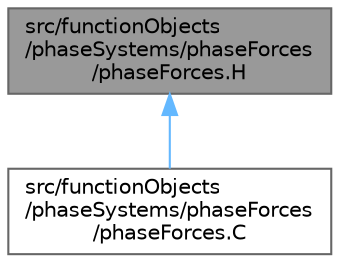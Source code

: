 digraph "src/functionObjects/phaseSystems/phaseForces/phaseForces.H"
{
 // LATEX_PDF_SIZE
  bgcolor="transparent";
  edge [fontname=Helvetica,fontsize=10,labelfontname=Helvetica,labelfontsize=10];
  node [fontname=Helvetica,fontsize=10,shape=box,height=0.2,width=0.4];
  Node1 [id="Node000001",label="src/functionObjects\l/phaseSystems/phaseForces\l/phaseForces.H",height=0.2,width=0.4,color="gray40", fillcolor="grey60", style="filled", fontcolor="black",tooltip=" "];
  Node1 -> Node2 [id="edge1_Node000001_Node000002",dir="back",color="steelblue1",style="solid",tooltip=" "];
  Node2 [id="Node000002",label="src/functionObjects\l/phaseSystems/phaseForces\l/phaseForces.C",height=0.2,width=0.4,color="grey40", fillcolor="white", style="filled",URL="$phaseForces_8C.html",tooltip=" "];
}
